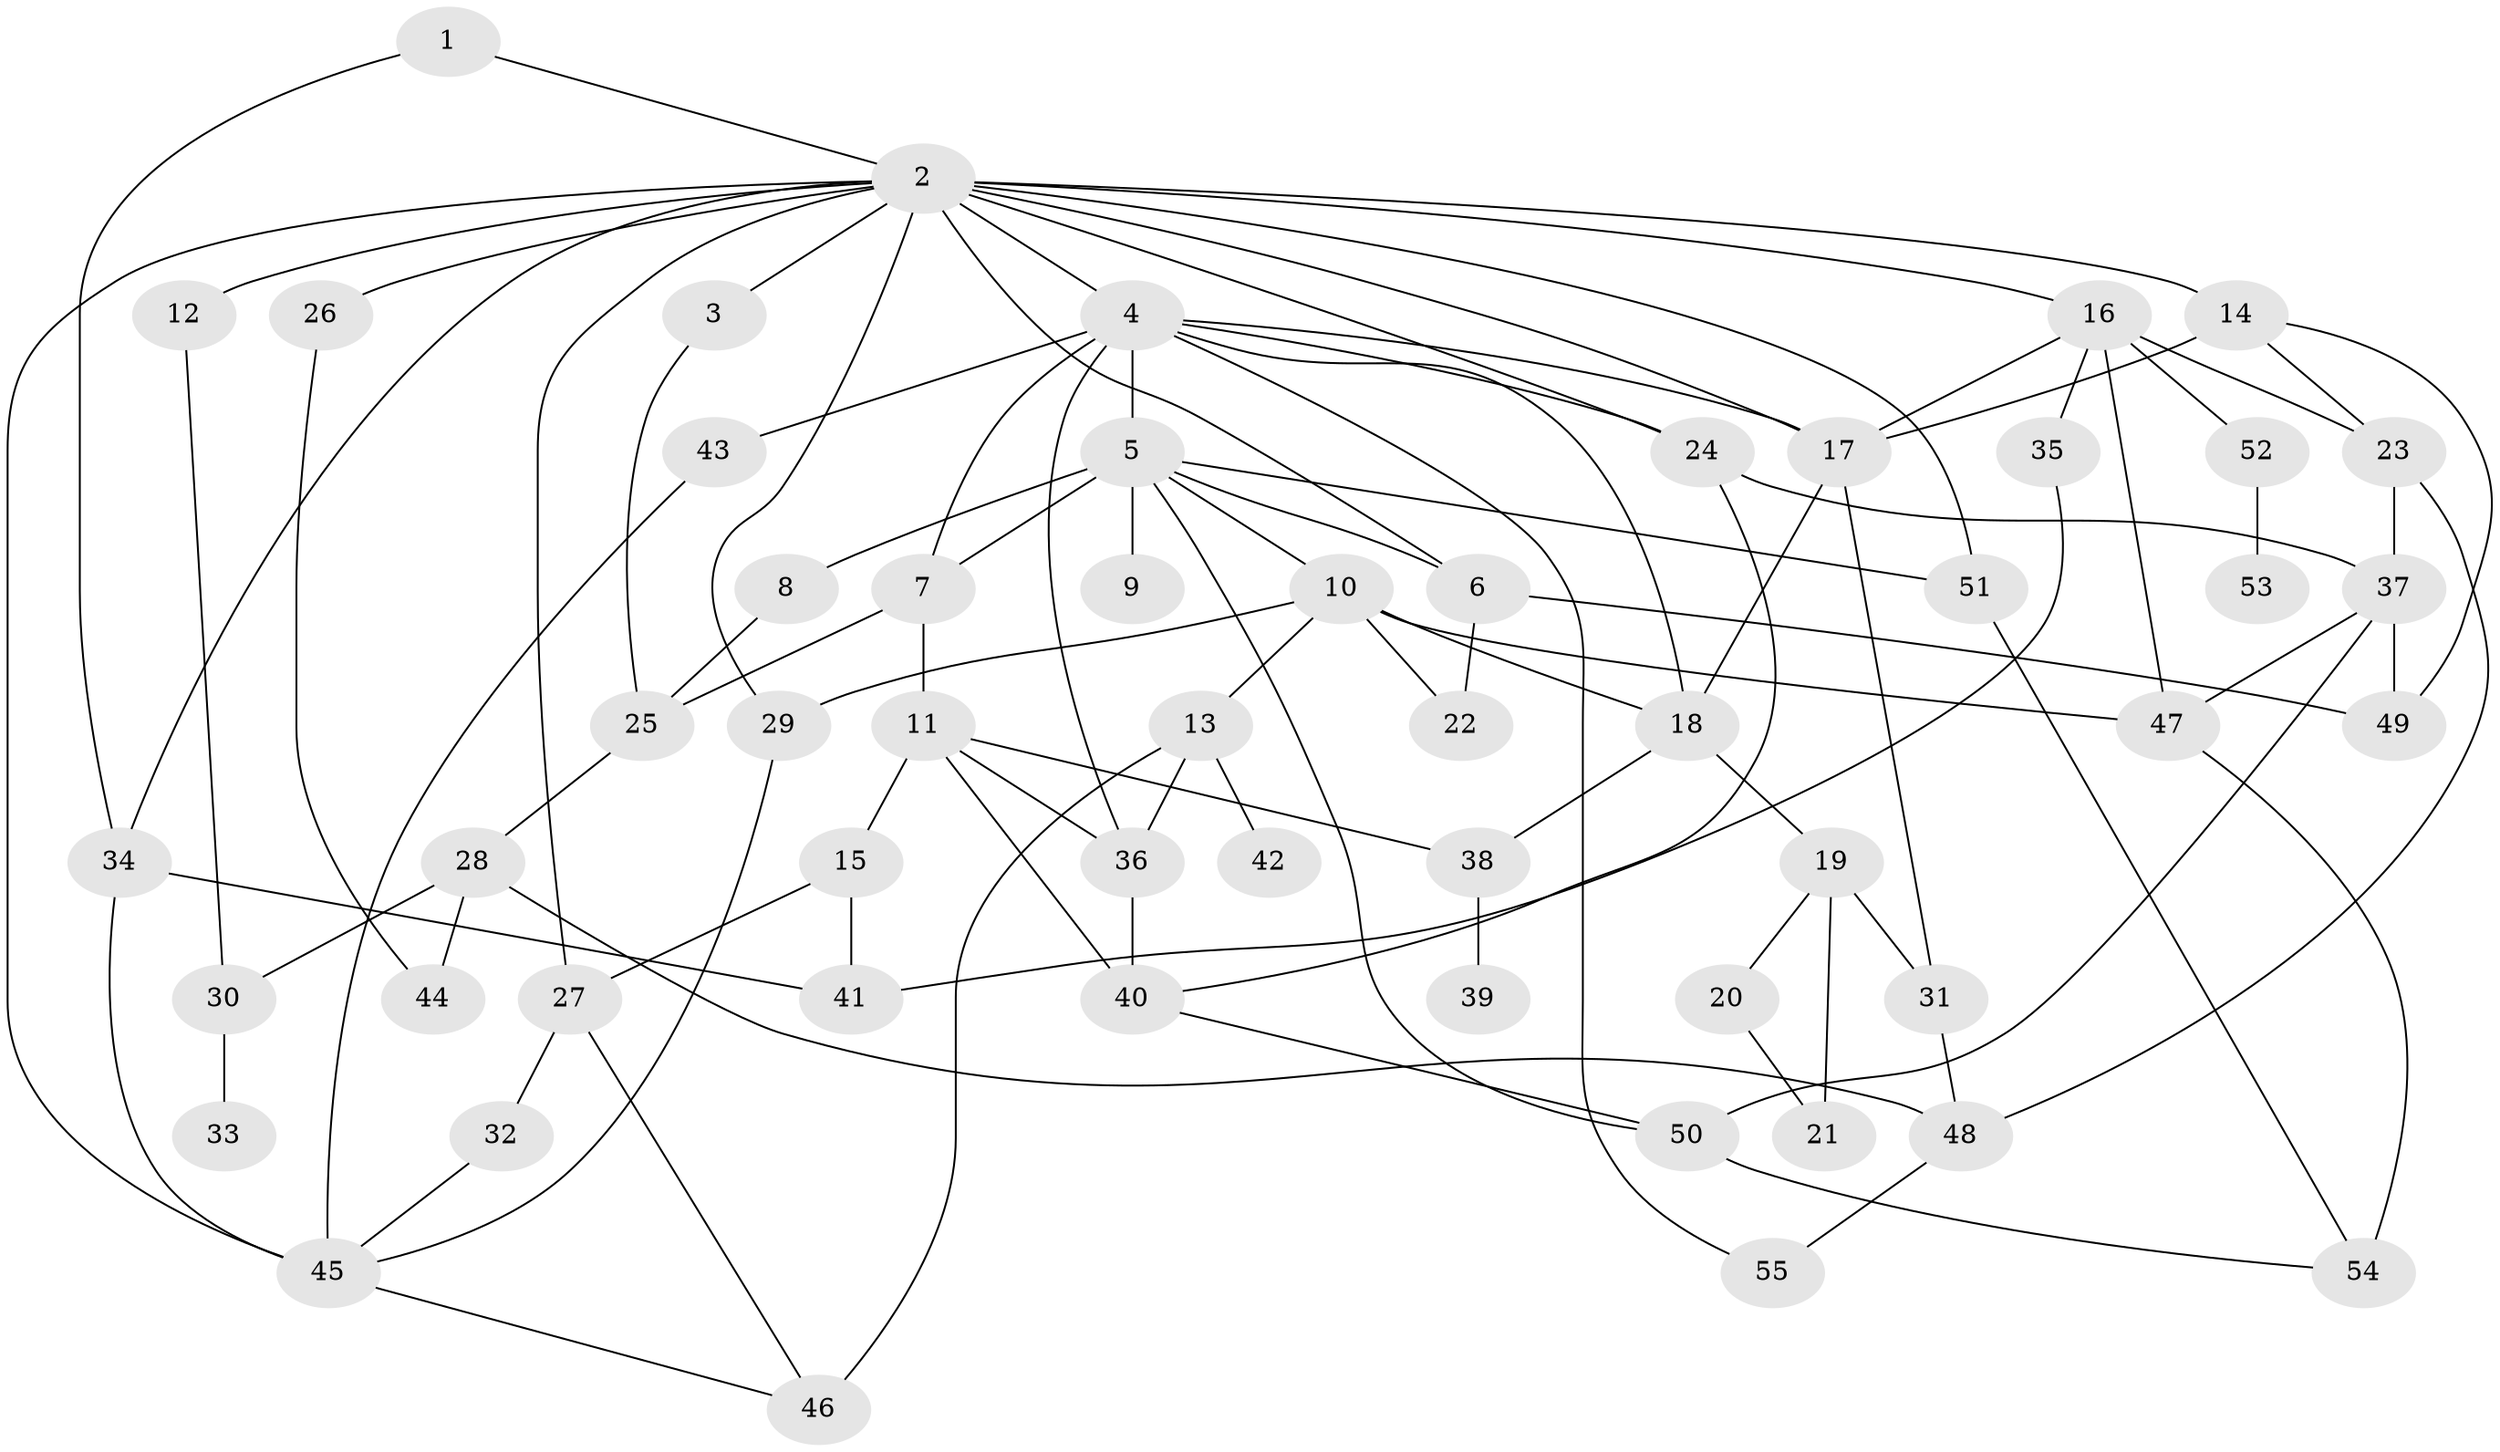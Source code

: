 // original degree distribution, {2: 0.3235294117647059, 14: 0.007352941176470588, 5: 0.07352941176470588, 8: 0.007352941176470588, 9: 0.007352941176470588, 3: 0.3014705882352941, 4: 0.11764705882352941, 1: 0.16176470588235295}
// Generated by graph-tools (version 1.1) at 2025/48/03/04/25 22:48:47]
// undirected, 55 vertices, 99 edges
graph export_dot {
  node [color=gray90,style=filled];
  1;
  2;
  3;
  4;
  5;
  6;
  7;
  8;
  9;
  10;
  11;
  12;
  13;
  14;
  15;
  16;
  17;
  18;
  19;
  20;
  21;
  22;
  23;
  24;
  25;
  26;
  27;
  28;
  29;
  30;
  31;
  32;
  33;
  34;
  35;
  36;
  37;
  38;
  39;
  40;
  41;
  42;
  43;
  44;
  45;
  46;
  47;
  48;
  49;
  50;
  51;
  52;
  53;
  54;
  55;
  1 -- 2 [weight=1.0];
  1 -- 34 [weight=1.0];
  2 -- 3 [weight=3.0];
  2 -- 4 [weight=3.0];
  2 -- 6 [weight=1.0];
  2 -- 12 [weight=1.0];
  2 -- 14 [weight=2.0];
  2 -- 16 [weight=1.0];
  2 -- 17 [weight=1.0];
  2 -- 24 [weight=1.0];
  2 -- 26 [weight=1.0];
  2 -- 27 [weight=1.0];
  2 -- 29 [weight=1.0];
  2 -- 34 [weight=1.0];
  2 -- 45 [weight=1.0];
  2 -- 51 [weight=1.0];
  3 -- 25 [weight=2.0];
  4 -- 5 [weight=1.0];
  4 -- 7 [weight=1.0];
  4 -- 17 [weight=1.0];
  4 -- 18 [weight=1.0];
  4 -- 24 [weight=1.0];
  4 -- 36 [weight=1.0];
  4 -- 43 [weight=2.0];
  4 -- 55 [weight=1.0];
  5 -- 6 [weight=2.0];
  5 -- 7 [weight=1.0];
  5 -- 8 [weight=1.0];
  5 -- 9 [weight=1.0];
  5 -- 10 [weight=1.0];
  5 -- 50 [weight=1.0];
  5 -- 51 [weight=1.0];
  6 -- 22 [weight=1.0];
  6 -- 49 [weight=1.0];
  7 -- 11 [weight=1.0];
  7 -- 25 [weight=1.0];
  8 -- 25 [weight=1.0];
  10 -- 13 [weight=1.0];
  10 -- 18 [weight=1.0];
  10 -- 22 [weight=1.0];
  10 -- 29 [weight=1.0];
  10 -- 47 [weight=1.0];
  11 -- 15 [weight=1.0];
  11 -- 36 [weight=1.0];
  11 -- 38 [weight=1.0];
  11 -- 40 [weight=1.0];
  12 -- 30 [weight=1.0];
  13 -- 36 [weight=1.0];
  13 -- 42 [weight=1.0];
  13 -- 46 [weight=1.0];
  14 -- 17 [weight=1.0];
  14 -- 23 [weight=1.0];
  14 -- 49 [weight=1.0];
  15 -- 27 [weight=1.0];
  15 -- 41 [weight=1.0];
  16 -- 17 [weight=1.0];
  16 -- 23 [weight=1.0];
  16 -- 35 [weight=1.0];
  16 -- 47 [weight=1.0];
  16 -- 52 [weight=2.0];
  17 -- 18 [weight=1.0];
  17 -- 31 [weight=2.0];
  18 -- 19 [weight=1.0];
  18 -- 38 [weight=1.0];
  19 -- 20 [weight=2.0];
  19 -- 21 [weight=1.0];
  19 -- 31 [weight=1.0];
  20 -- 21 [weight=1.0];
  23 -- 37 [weight=1.0];
  23 -- 48 [weight=1.0];
  24 -- 37 [weight=1.0];
  24 -- 40 [weight=1.0];
  25 -- 28 [weight=1.0];
  26 -- 44 [weight=1.0];
  27 -- 32 [weight=1.0];
  27 -- 46 [weight=1.0];
  28 -- 30 [weight=1.0];
  28 -- 44 [weight=1.0];
  28 -- 48 [weight=1.0];
  29 -- 45 [weight=1.0];
  30 -- 33 [weight=1.0];
  31 -- 48 [weight=1.0];
  32 -- 45 [weight=1.0];
  34 -- 41 [weight=1.0];
  34 -- 45 [weight=2.0];
  35 -- 41 [weight=1.0];
  36 -- 40 [weight=3.0];
  37 -- 47 [weight=1.0];
  37 -- 49 [weight=1.0];
  37 -- 50 [weight=1.0];
  38 -- 39 [weight=1.0];
  40 -- 50 [weight=1.0];
  43 -- 45 [weight=1.0];
  45 -- 46 [weight=1.0];
  47 -- 54 [weight=1.0];
  48 -- 55 [weight=1.0];
  50 -- 54 [weight=1.0];
  51 -- 54 [weight=1.0];
  52 -- 53 [weight=1.0];
}
